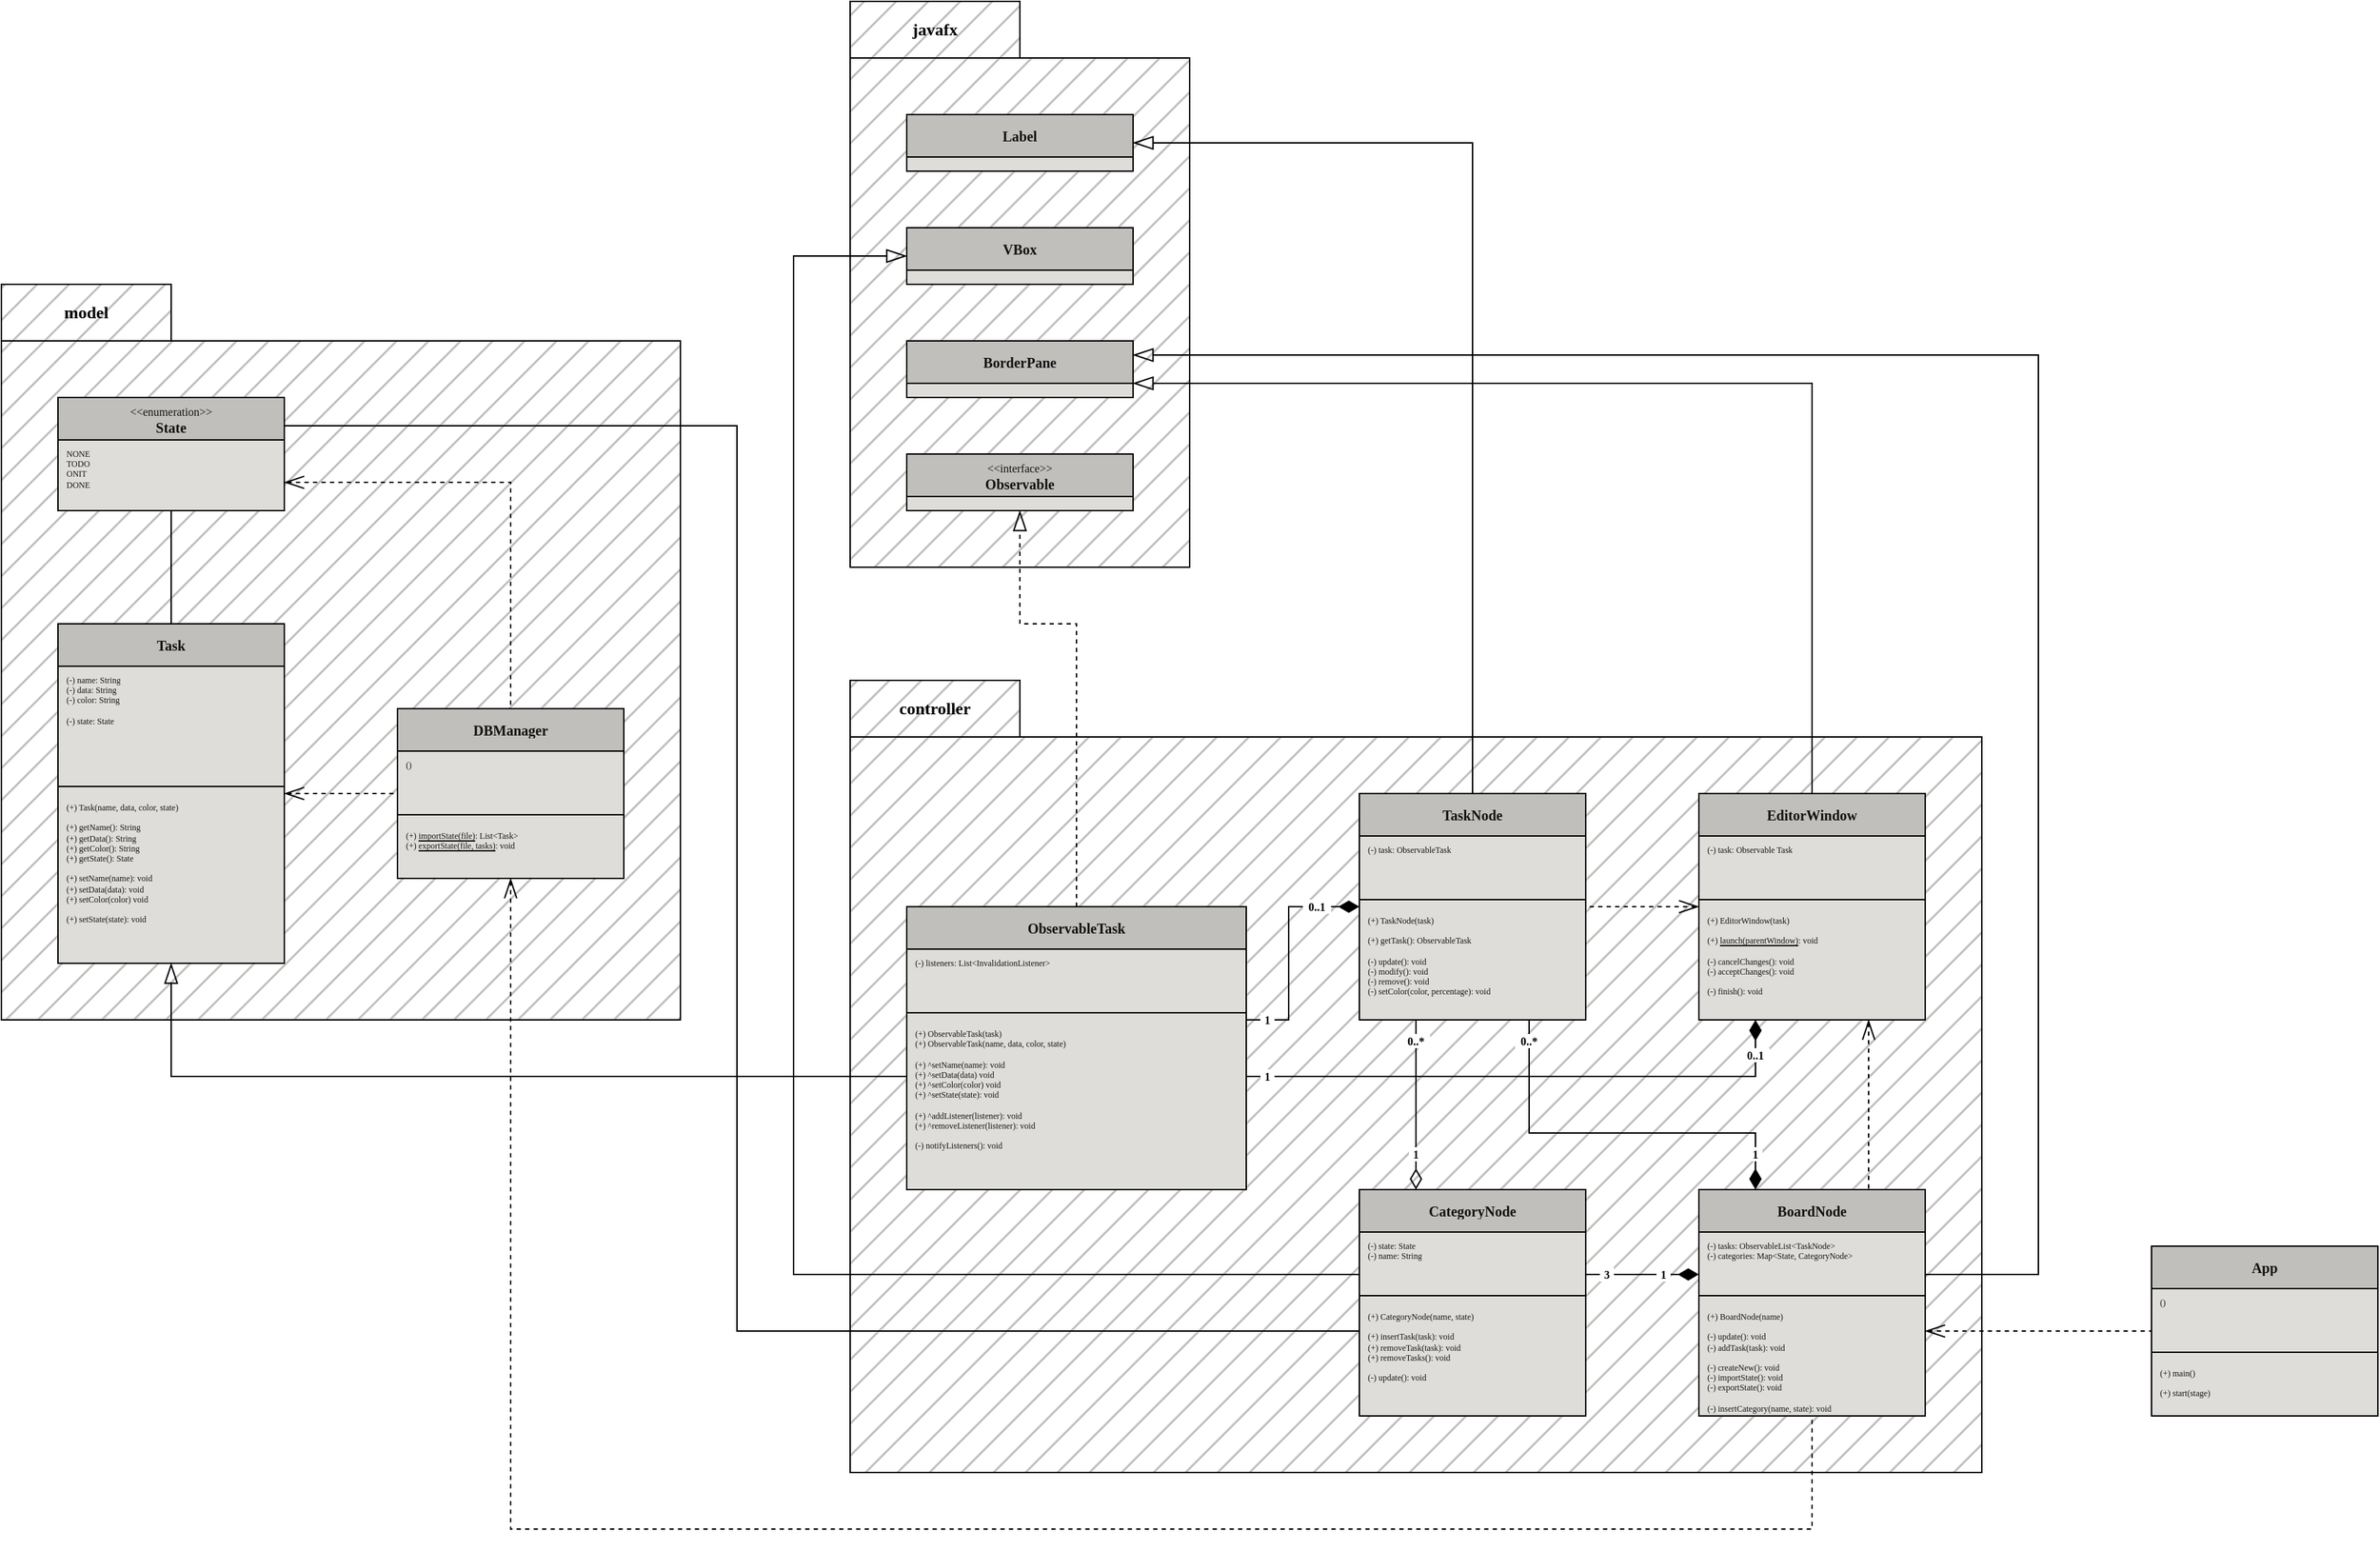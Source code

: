 <mxfile version="24.2.0" type="device">
  <diagram name="class diagram" id="vMHtdK9RL6ZQ6rPQC_Dp">
    <mxGraphModel dx="2074" dy="1119" grid="1" gridSize="10" guides="0" tooltips="1" connect="0" arrows="0" fold="1" page="1" pageScale="1" pageWidth="2000" pageHeight="2000" math="0" shadow="0">
      <root>
        <mxCell id="0" />
        <mxCell id="1" parent="0" />
        <mxCell id="bq8K0xjKcNxAhhVfg359-263" value="model" style="shape=folder;fontStyle=1;tabWidth=120;tabHeight=40;tabPosition=left;html=1;boundedLbl=1;labelInHeader=1;container=1;collapsible=0;whiteSpace=wrap;fillStyle=hatch;fillColor=#c0bfbc;fontFamily=Source Sans Pro;verticalAlign=middle;" parent="1" vertex="1">
          <mxGeometry x="120" y="280" width="480" height="520" as="geometry" />
        </mxCell>
        <mxCell id="bq8K0xjKcNxAhhVfg359-269" value="App" style="swimlane;fontStyle=1;align=center;verticalAlign=middle;childLayout=stackLayout;horizontal=1;startSize=30;horizontalStack=0;resizeParent=1;resizeParentMax=0;resizeLast=0;collapsible=1;marginBottom=0;whiteSpace=wrap;html=1;fontFamily=Source Sans Pro;labelBackgroundColor=none;textOpacity=90;swimlaneFillColor=#deddda;fillColor=#c0bfbc;fontSize=10;rounded=0;" parent="1" vertex="1">
          <mxGeometry x="1640" y="960" width="160" height="120" as="geometry">
            <mxRectangle x="80" y="240" width="160" height="30" as="alternateBounds" />
          </mxGeometry>
        </mxCell>
        <mxCell id="bq8K0xjKcNxAhhVfg359-270" value="()" style="text;align=left;verticalAlign=top;spacingLeft=4;spacingRight=4;overflow=hidden;rotatable=0;points=[[0,0.5],[1,0.5]];portConstraint=eastwest;whiteSpace=wrap;html=1;fontFamily=Source Code Pro;labelBackgroundColor=none;textOpacity=90;swimlaneFillColor=#deddda;fontSize=6;rounded=0;" parent="bq8K0xjKcNxAhhVfg359-269" vertex="1">
          <mxGeometry y="30" width="160" height="40" as="geometry" />
        </mxCell>
        <mxCell id="bq8K0xjKcNxAhhVfg359-271" value="" style="line;strokeWidth=1;align=center;verticalAlign=middle;spacingTop=-1;spacingLeft=3;spacingRight=3;rotatable=0;labelPosition=right;points=[];portConstraint=eastwest;fontFamily=Source Code Pro;labelBackgroundColor=none;textOpacity=90;swimlaneFillColor=#deddda;fontSize=8;rounded=0;" parent="bq8K0xjKcNxAhhVfg359-269" vertex="1">
          <mxGeometry y="70" width="160" height="10" as="geometry" />
        </mxCell>
        <mxCell id="bq8K0xjKcNxAhhVfg359-272" value="&lt;div&gt;(+) main()&lt;/div&gt;&lt;div&gt;&lt;br&gt;&lt;/div&gt;&lt;div&gt;(+) start(stage)&lt;br&gt;&lt;/div&gt;" style="text;align=left;verticalAlign=top;spacingLeft=4;spacingRight=4;overflow=hidden;rotatable=0;points=[[0,0.5],[1,0.5]];portConstraint=eastwest;whiteSpace=wrap;html=1;fontFamily=Source Code Pro;labelBackgroundColor=none;textOpacity=90;swimlaneFillColor=#deddda;fontSize=6;rounded=0;" parent="bq8K0xjKcNxAhhVfg359-269" vertex="1">
          <mxGeometry y="80" width="160" height="40" as="geometry" />
        </mxCell>
        <mxCell id="bq8K0xjKcNxAhhVfg359-236" value="Task" style="swimlane;fontStyle=1;align=center;verticalAlign=middle;childLayout=stackLayout;horizontal=1;startSize=30;horizontalStack=0;resizeParent=1;resizeParentMax=0;resizeLast=0;collapsible=1;marginBottom=0;whiteSpace=wrap;html=1;fontFamily=Source Sans Pro;labelBackgroundColor=none;textOpacity=90;swimlaneFillColor=#deddda;fillColor=#c0bfbc;fontSize=10;rounded=0;" parent="1" vertex="1">
          <mxGeometry x="160" y="520" width="160" height="240" as="geometry">
            <mxRectangle x="80" y="240" width="160" height="30" as="alternateBounds" />
          </mxGeometry>
        </mxCell>
        <mxCell id="bq8K0xjKcNxAhhVfg359-237" value="&lt;div&gt;(-) name: String&lt;/div&gt;&lt;div&gt;(-) data: String&lt;/div&gt;&lt;div&gt;(-) color: String&lt;/div&gt;&lt;div&gt;&lt;br&gt;&lt;/div&gt;&lt;div&gt;(-) state: State&lt;br&gt;&lt;/div&gt;" style="text;align=left;verticalAlign=top;spacingLeft=4;spacingRight=4;overflow=hidden;rotatable=0;points=[[0,0.5],[1,0.5]];portConstraint=eastwest;whiteSpace=wrap;html=1;fontFamily=Source Code Pro;labelBackgroundColor=none;textOpacity=90;swimlaneFillColor=#deddda;fontSize=6;rounded=0;" parent="bq8K0xjKcNxAhhVfg359-236" vertex="1">
          <mxGeometry y="30" width="160" height="80" as="geometry" />
        </mxCell>
        <mxCell id="bq8K0xjKcNxAhhVfg359-238" value="" style="line;strokeWidth=1;align=center;verticalAlign=middle;spacingTop=-1;spacingLeft=3;spacingRight=3;rotatable=0;labelPosition=right;points=[];portConstraint=eastwest;fontFamily=Source Code Pro;labelBackgroundColor=none;textOpacity=90;swimlaneFillColor=#deddda;fontSize=8;rounded=0;" parent="bq8K0xjKcNxAhhVfg359-236" vertex="1">
          <mxGeometry y="110" width="160" height="10" as="geometry" />
        </mxCell>
        <mxCell id="bq8K0xjKcNxAhhVfg359-239" value="&lt;div&gt;(+) Task(name, data, color, state)&lt;/div&gt;&lt;div&gt;&lt;br&gt;&lt;/div&gt;&lt;div&gt;(+) getName(): String&lt;/div&gt;&lt;div&gt;(+) getData(): String&lt;/div&gt;&lt;div&gt;(+) getColor(): String&lt;/div&gt;&lt;div&gt;(+) getState(): State&lt;/div&gt;&lt;div&gt;&lt;br&gt;&lt;/div&gt;&lt;div&gt;(+) setName(name): void&lt;br&gt;&lt;/div&gt;&lt;div&gt;(+) setData(data): void&lt;/div&gt;&lt;div&gt;(+) setColor(color) void&lt;/div&gt;&lt;div&gt;&lt;br&gt;&lt;/div&gt;&lt;div&gt;(+) setState(state): void&lt;br&gt;&lt;/div&gt;" style="text;align=left;verticalAlign=top;spacingLeft=4;spacingRight=4;overflow=hidden;rotatable=0;points=[[0,0.5],[1,0.5]];portConstraint=eastwest;whiteSpace=wrap;html=1;fontFamily=Source Code Pro;labelBackgroundColor=none;textOpacity=90;swimlaneFillColor=#deddda;fontSize=6;rounded=0;" parent="bq8K0xjKcNxAhhVfg359-236" vertex="1">
          <mxGeometry y="120" width="160" height="120" as="geometry" />
        </mxCell>
        <mxCell id="bq8K0xjKcNxAhhVfg359-240" value="&lt;div&gt;&lt;font style=&quot;font-weight: normal; font-size: 8px;&quot; face=&quot;Source Code Pro&quot;&gt;&amp;lt;&amp;lt;enumeration&amp;gt;&amp;gt;&lt;/font&gt;&lt;br&gt;&lt;/div&gt;&lt;div&gt;State&lt;/div&gt;" style="swimlane;fontStyle=1;align=center;verticalAlign=middle;childLayout=stackLayout;horizontal=1;startSize=30;horizontalStack=0;resizeParent=1;resizeParentMax=0;resizeLast=0;collapsible=1;marginBottom=0;whiteSpace=wrap;html=1;fontFamily=Source Sans Pro;labelBackgroundColor=none;textOpacity=90;swimlaneFillColor=#deddda;fillColor=#c0bfbc;fontSize=10;rounded=0;" parent="1" vertex="1">
          <mxGeometry x="160" y="360" width="160" height="80" as="geometry">
            <mxRectangle x="80" y="240" width="160" height="30" as="alternateBounds" />
          </mxGeometry>
        </mxCell>
        <mxCell id="bq8K0xjKcNxAhhVfg359-241" value="&lt;div&gt;NONE&lt;br&gt;&lt;/div&gt;&lt;div&gt;TODO&lt;/div&gt;&lt;div&gt;ONIT&lt;/div&gt;&lt;div&gt;DONE&lt;br&gt;&lt;/div&gt;" style="text;align=left;verticalAlign=top;spacingLeft=4;spacingRight=4;overflow=hidden;rotatable=0;points=[[0,0.5],[1,0.5]];portConstraint=eastwest;whiteSpace=wrap;html=1;fontFamily=Source Code Pro;labelBackgroundColor=none;textOpacity=90;swimlaneFillColor=#deddda;fontSize=6;rounded=0;" parent="bq8K0xjKcNxAhhVfg359-240" vertex="1">
          <mxGeometry y="30" width="160" height="50" as="geometry" />
        </mxCell>
        <mxCell id="bq8K0xjKcNxAhhVfg359-245" value="" style="endArrow=none;html=1;endSize=12;startArrow=none;startSize=12;startFill=0;edgeStyle=orthogonalEdgeStyle;align=center;verticalAlign=middle;rounded=0;endFill=0;fontFamily=Source Code Pro;fontSize=8;labelBackgroundColor=none;fontStyle=1;" parent="1" source="bq8K0xjKcNxAhhVfg359-240" target="bq8K0xjKcNxAhhVfg359-236" edge="1">
          <mxGeometry x="0.917" y="10" relative="1" as="geometry">
            <mxPoint x="-30" y="670" as="sourcePoint" />
            <mxPoint x="-30" y="290" as="targetPoint" />
            <mxPoint as="offset" />
            <Array as="points" />
          </mxGeometry>
        </mxCell>
        <mxCell id="YnePSGM-n-RpEL76VKnE-1" value="controller" style="shape=folder;fontStyle=1;tabWidth=120;tabHeight=40;tabPosition=left;html=1;boundedLbl=1;labelInHeader=1;container=1;collapsible=0;whiteSpace=wrap;fillStyle=hatch;fillColor=#c0bfbc;fontFamily=Source Sans Pro;verticalAlign=middle;" parent="1" vertex="1">
          <mxGeometry x="720" y="560" width="800" height="560" as="geometry" />
        </mxCell>
        <mxCell id="YnePSGM-n-RpEL76VKnE-2" value="TaskNode" style="swimlane;fontStyle=1;align=center;verticalAlign=middle;childLayout=stackLayout;horizontal=1;startSize=30;horizontalStack=0;resizeParent=1;resizeParentMax=0;resizeLast=0;collapsible=1;marginBottom=0;whiteSpace=wrap;html=1;fontFamily=Source Sans Pro;labelBackgroundColor=none;textOpacity=90;swimlaneFillColor=#deddda;fillColor=#c0bfbc;fontSize=10;rounded=0;" parent="1" vertex="1">
          <mxGeometry x="1080" y="640" width="160" height="160" as="geometry">
            <mxRectangle x="80" y="240" width="160" height="30" as="alternateBounds" />
          </mxGeometry>
        </mxCell>
        <mxCell id="YnePSGM-n-RpEL76VKnE-3" value="(-) task: ObservableTask" style="text;align=left;verticalAlign=top;spacingLeft=4;spacingRight=4;overflow=hidden;rotatable=0;points=[[0,0.5],[1,0.5]];portConstraint=eastwest;whiteSpace=wrap;html=1;fontFamily=Source Code Pro;labelBackgroundColor=none;textOpacity=90;swimlaneFillColor=#deddda;fontSize=6;rounded=0;" parent="YnePSGM-n-RpEL76VKnE-2" vertex="1">
          <mxGeometry y="30" width="160" height="40" as="geometry" />
        </mxCell>
        <mxCell id="YnePSGM-n-RpEL76VKnE-4" value="" style="line;strokeWidth=1;align=center;verticalAlign=middle;spacingTop=-1;spacingLeft=3;spacingRight=3;rotatable=0;labelPosition=right;points=[];portConstraint=eastwest;fontFamily=Source Code Pro;labelBackgroundColor=none;textOpacity=90;swimlaneFillColor=#deddda;fontSize=8;rounded=0;" parent="YnePSGM-n-RpEL76VKnE-2" vertex="1">
          <mxGeometry y="70" width="160" height="10" as="geometry" />
        </mxCell>
        <mxCell id="YnePSGM-n-RpEL76VKnE-5" value="&lt;div&gt;(+) TaskNode(task)&lt;/div&gt;&lt;div&gt;&lt;br&gt;&lt;/div&gt;&lt;div&gt;(+) getTask(): ObservableTask&lt;br&gt;&lt;/div&gt;&lt;div&gt;&lt;br&gt;&lt;/div&gt;&lt;div&gt;(-) update(): void&lt;br&gt;&lt;/div&gt;&lt;div&gt;(-) modify(): void&lt;/div&gt;&lt;div&gt;(-) remove(): void&lt;/div&gt;&lt;div&gt;(-) setColor(color, percentage): void&lt;br&gt;&lt;/div&gt;" style="text;align=left;verticalAlign=top;spacingLeft=4;spacingRight=4;overflow=hidden;rotatable=0;points=[[0,0.5],[1,0.5]];portConstraint=eastwest;whiteSpace=wrap;html=1;fontFamily=Source Code Pro;labelBackgroundColor=none;textOpacity=90;swimlaneFillColor=#deddda;fontSize=6;rounded=0;" parent="YnePSGM-n-RpEL76VKnE-2" vertex="1">
          <mxGeometry y="80" width="160" height="80" as="geometry" />
        </mxCell>
        <mxCell id="YnePSGM-n-RpEL76VKnE-6" value="CategoryNode" style="swimlane;fontStyle=1;align=center;verticalAlign=middle;childLayout=stackLayout;horizontal=1;startSize=30;horizontalStack=0;resizeParent=1;resizeParentMax=0;resizeLast=0;collapsible=1;marginBottom=0;whiteSpace=wrap;html=1;fontFamily=Source Sans Pro;labelBackgroundColor=none;textOpacity=90;swimlaneFillColor=#deddda;fillColor=#c0bfbc;fontSize=10;rounded=0;" parent="1" vertex="1">
          <mxGeometry x="1080" y="920" width="160" height="160" as="geometry">
            <mxRectangle x="80" y="240" width="160" height="30" as="alternateBounds" />
          </mxGeometry>
        </mxCell>
        <mxCell id="YnePSGM-n-RpEL76VKnE-7" value="&lt;div&gt;(-) state: State&lt;/div&gt;&lt;div&gt;(-) name: String&lt;br&gt;&lt;/div&gt;" style="text;align=left;verticalAlign=top;spacingLeft=4;spacingRight=4;overflow=hidden;rotatable=0;points=[[0,0.5],[1,0.5]];portConstraint=eastwest;whiteSpace=wrap;html=1;fontFamily=Source Code Pro;labelBackgroundColor=none;textOpacity=90;swimlaneFillColor=#deddda;fontSize=6;rounded=0;" parent="YnePSGM-n-RpEL76VKnE-6" vertex="1">
          <mxGeometry y="30" width="160" height="40" as="geometry" />
        </mxCell>
        <mxCell id="YnePSGM-n-RpEL76VKnE-8" value="" style="line;strokeWidth=1;align=center;verticalAlign=middle;spacingTop=-1;spacingLeft=3;spacingRight=3;rotatable=0;labelPosition=right;points=[];portConstraint=eastwest;fontFamily=Source Code Pro;labelBackgroundColor=none;textOpacity=90;swimlaneFillColor=#deddda;fontSize=8;rounded=0;" parent="YnePSGM-n-RpEL76VKnE-6" vertex="1">
          <mxGeometry y="70" width="160" height="10" as="geometry" />
        </mxCell>
        <mxCell id="YnePSGM-n-RpEL76VKnE-9" value="&lt;div&gt;(+) CategoryNode(name, state)&lt;/div&gt;&lt;div&gt;&lt;br&gt;&lt;/div&gt;&lt;div&gt;(+) insertTask(task): void&lt;/div&gt;&lt;div&gt;(+) removeTask(task): void&lt;/div&gt;&lt;div&gt;(+) removeTasks(): void&lt;/div&gt;&lt;div&gt;&lt;br&gt;&lt;/div&gt;&lt;div&gt;(-) update(): void&lt;br&gt;&lt;/div&gt;" style="text;align=left;verticalAlign=top;spacingLeft=4;spacingRight=4;overflow=hidden;rotatable=0;points=[[0,0.5],[1,0.5]];portConstraint=eastwest;whiteSpace=wrap;html=1;fontFamily=Source Code Pro;labelBackgroundColor=none;textOpacity=90;swimlaneFillColor=#deddda;fontSize=6;rounded=0;" parent="YnePSGM-n-RpEL76VKnE-6" vertex="1">
          <mxGeometry y="80" width="160" height="80" as="geometry" />
        </mxCell>
        <mxCell id="YnePSGM-n-RpEL76VKnE-10" value="" style="endArrow=none;html=1;endSize=12;startArrow=diamondThin;startSize=12;startFill=1;edgeStyle=orthogonalEdgeStyle;align=center;verticalAlign=middle;rounded=0;endFill=0;fontFamily=Source Code Pro;fontSize=8;labelBackgroundColor=none;fontStyle=1;" parent="1" source="YnePSGM-n-RpEL76VKnE-13" target="YnePSGM-n-RpEL76VKnE-2" edge="1">
          <mxGeometry x="0.917" y="10" relative="1" as="geometry">
            <mxPoint x="930" y="1030" as="sourcePoint" />
            <mxPoint x="930" y="650" as="targetPoint" />
            <mxPoint as="offset" />
            <Array as="points">
              <mxPoint x="1360" y="880" />
              <mxPoint x="1200" y="880" />
            </Array>
          </mxGeometry>
        </mxCell>
        <mxCell id="YnePSGM-n-RpEL76VKnE-11" value="0..*" style="text;html=1;align=center;verticalAlign=middle;whiteSpace=wrap;rounded=0;fontSize=8;fontStyle=1;fontFamily=Source Code Pro;fillColor=default;" parent="1" vertex="1">
          <mxGeometry x="1190" y="810" width="20" height="10" as="geometry" />
        </mxCell>
        <mxCell id="YnePSGM-n-RpEL76VKnE-13" value="BoardNode" style="swimlane;fontStyle=1;align=center;verticalAlign=middle;childLayout=stackLayout;horizontal=1;startSize=30;horizontalStack=0;resizeParent=1;resizeParentMax=0;resizeLast=0;collapsible=1;marginBottom=0;whiteSpace=wrap;html=1;fontFamily=Source Sans Pro;labelBackgroundColor=none;textOpacity=90;swimlaneFillColor=#deddda;fillColor=#c0bfbc;fontSize=10;rounded=0;" parent="1" vertex="1">
          <mxGeometry x="1320" y="920" width="160" height="160" as="geometry">
            <mxRectangle x="80" y="240" width="160" height="30" as="alternateBounds" />
          </mxGeometry>
        </mxCell>
        <mxCell id="YnePSGM-n-RpEL76VKnE-14" value="&lt;div&gt;(-) tasks: ObservableList&amp;lt;TaskNode&amp;gt;&lt;/div&gt;&lt;div&gt;(-) categories: Map&amp;lt;State, CategoryNode&amp;gt;&lt;br&gt;&lt;/div&gt;" style="text;align=left;verticalAlign=top;spacingLeft=4;spacingRight=4;overflow=hidden;rotatable=0;points=[[0,0.5],[1,0.5]];portConstraint=eastwest;whiteSpace=wrap;html=1;fontFamily=Source Code Pro;labelBackgroundColor=none;textOpacity=90;swimlaneFillColor=#deddda;fontSize=6;rounded=0;" parent="YnePSGM-n-RpEL76VKnE-13" vertex="1">
          <mxGeometry y="30" width="160" height="40" as="geometry" />
        </mxCell>
        <mxCell id="YnePSGM-n-RpEL76VKnE-15" value="" style="line;strokeWidth=1;align=center;verticalAlign=middle;spacingTop=-1;spacingLeft=3;spacingRight=3;rotatable=0;labelPosition=right;points=[];portConstraint=eastwest;fontFamily=Source Code Pro;labelBackgroundColor=none;textOpacity=90;swimlaneFillColor=#deddda;fontSize=8;rounded=0;" parent="YnePSGM-n-RpEL76VKnE-13" vertex="1">
          <mxGeometry y="70" width="160" height="10" as="geometry" />
        </mxCell>
        <mxCell id="YnePSGM-n-RpEL76VKnE-16" value="&lt;div&gt;(+) BoardNode(name)&lt;/div&gt;&lt;div&gt;&lt;br&gt;&lt;/div&gt;&lt;div&gt;(-) update(): void&lt;/div&gt;&lt;div&gt;(-) addTask(task): void&lt;/div&gt;&lt;div&gt;&lt;br&gt;&lt;/div&gt;&lt;div&gt;(-) createNew(): void&lt;/div&gt;&lt;div&gt;(-) importState(): void&lt;/div&gt;&lt;div&gt;(-) exportState(): void&lt;/div&gt;&lt;div&gt;&lt;br&gt;&lt;/div&gt;&lt;div&gt;(-) insertCategory(name, state): void&lt;br&gt;&lt;/div&gt;" style="text;align=left;verticalAlign=top;spacingLeft=4;spacingRight=4;overflow=hidden;rotatable=0;points=[[0,0.5],[1,0.5]];portConstraint=eastwest;whiteSpace=wrap;html=1;fontFamily=Source Code Pro;labelBackgroundColor=none;textOpacity=90;swimlaneFillColor=#deddda;fontSize=6;rounded=0;" parent="YnePSGM-n-RpEL76VKnE-13" vertex="1">
          <mxGeometry y="80" width="160" height="80" as="geometry" />
        </mxCell>
        <mxCell id="YnePSGM-n-RpEL76VKnE-17" value="" style="endArrow=none;html=1;endSize=12;startArrow=diamondThin;startSize=12;startFill=1;edgeStyle=orthogonalEdgeStyle;align=center;verticalAlign=middle;rounded=0;endFill=0;fontFamily=Source Code Pro;fontSize=8;labelBackgroundColor=none;fontStyle=1;" parent="1" source="YnePSGM-n-RpEL76VKnE-13" target="YnePSGM-n-RpEL76VKnE-6" edge="1">
          <mxGeometry x="0.917" y="10" relative="1" as="geometry">
            <mxPoint x="1320" y="960.029" as="sourcePoint" />
            <mxPoint x="1230" y="780" as="targetPoint" />
            <mxPoint as="offset" />
            <Array as="points">
              <mxPoint x="1260" y="980" />
              <mxPoint x="1260" y="980" />
            </Array>
          </mxGeometry>
        </mxCell>
        <mxCell id="YnePSGM-n-RpEL76VKnE-24" value="1" style="text;html=1;align=center;verticalAlign=middle;whiteSpace=wrap;rounded=0;fontSize=8;fontStyle=1;fontFamily=Source Code Pro;fillColor=default;" parent="1" vertex="1">
          <mxGeometry x="1290" y="975" width="10" height="10" as="geometry" />
        </mxCell>
        <mxCell id="YnePSGM-n-RpEL76VKnE-25" value="3" style="text;html=1;align=center;verticalAlign=middle;whiteSpace=wrap;rounded=0;fontSize=8;fontStyle=1;fontFamily=Source Code Pro;fillColor=default;" parent="1" vertex="1">
          <mxGeometry x="1250" y="975" width="10" height="10" as="geometry" />
        </mxCell>
        <mxCell id="Zy3ALL54y1gxm0KDQpi5-3" value="EditorWindow" style="swimlane;fontStyle=1;align=center;verticalAlign=middle;childLayout=stackLayout;horizontal=1;startSize=30;horizontalStack=0;resizeParent=1;resizeParentMax=0;resizeLast=0;collapsible=1;marginBottom=0;whiteSpace=wrap;html=1;fontFamily=Source Sans Pro;labelBackgroundColor=none;textOpacity=90;swimlaneFillColor=#deddda;fillColor=#c0bfbc;fontSize=10;rounded=0;" parent="1" vertex="1">
          <mxGeometry x="1320" y="640" width="160" height="160" as="geometry">
            <mxRectangle x="80" y="240" width="160" height="30" as="alternateBounds" />
          </mxGeometry>
        </mxCell>
        <mxCell id="Zy3ALL54y1gxm0KDQpi5-4" value="(-) task: Observable Task" style="text;align=left;verticalAlign=top;spacingLeft=4;spacingRight=4;overflow=hidden;rotatable=0;points=[[0,0.5],[1,0.5]];portConstraint=eastwest;whiteSpace=wrap;html=1;fontFamily=Source Code Pro;labelBackgroundColor=none;textOpacity=90;swimlaneFillColor=#deddda;fontSize=6;rounded=0;" parent="Zy3ALL54y1gxm0KDQpi5-3" vertex="1">
          <mxGeometry y="30" width="160" height="40" as="geometry" />
        </mxCell>
        <mxCell id="Zy3ALL54y1gxm0KDQpi5-5" value="" style="line;strokeWidth=1;align=center;verticalAlign=middle;spacingTop=-1;spacingLeft=3;spacingRight=3;rotatable=0;labelPosition=right;points=[];portConstraint=eastwest;fontFamily=Source Code Pro;labelBackgroundColor=none;textOpacity=90;swimlaneFillColor=#deddda;fontSize=8;rounded=0;" parent="Zy3ALL54y1gxm0KDQpi5-3" vertex="1">
          <mxGeometry y="70" width="160" height="10" as="geometry" />
        </mxCell>
        <mxCell id="Zy3ALL54y1gxm0KDQpi5-6" value="&lt;div&gt;(+) EditorWindow(task)&lt;/div&gt;&lt;div&gt;&lt;br&gt;&lt;/div&gt;&lt;div&gt;(+) &lt;u&gt;launch(parentWindow)&lt;/u&gt;: void&lt;/div&gt;&lt;div&gt;&lt;br&gt;&lt;/div&gt;&lt;div&gt;(-) cancelChanges(): void&lt;/div&gt;&lt;div&gt;(-) acceptChanges(): void&lt;/div&gt;&lt;div&gt;&lt;br&gt;&lt;/div&gt;&lt;div&gt;(-) finish(): void&lt;br&gt;&lt;/div&gt;" style="text;align=left;verticalAlign=top;spacingLeft=4;spacingRight=4;overflow=hidden;rotatable=0;points=[[0,0.5],[1,0.5]];portConstraint=eastwest;whiteSpace=wrap;html=1;fontFamily=Source Code Pro;labelBackgroundColor=none;textOpacity=90;swimlaneFillColor=#deddda;fontSize=6;rounded=0;" parent="Zy3ALL54y1gxm0KDQpi5-3" vertex="1">
          <mxGeometry y="80" width="160" height="80" as="geometry" />
        </mxCell>
        <mxCell id="Zy3ALL54y1gxm0KDQpi5-7" value="javafx" style="shape=folder;fontStyle=1;tabWidth=120;tabHeight=40;tabPosition=left;html=1;boundedLbl=1;labelInHeader=1;container=1;collapsible=0;whiteSpace=wrap;fillStyle=hatch;fillColor=#c0bfbc;fontFamily=Source Sans Pro;verticalAlign=middle;" parent="1" vertex="1">
          <mxGeometry x="720" y="80" width="240" height="400" as="geometry" />
        </mxCell>
        <mxCell id="Zy3ALL54y1gxm0KDQpi5-8" value="Label" style="swimlane;fontStyle=1;align=center;verticalAlign=middle;childLayout=stackLayout;horizontal=1;startSize=30;horizontalStack=0;resizeParent=1;resizeParentMax=0;resizeLast=0;collapsible=1;marginBottom=0;whiteSpace=wrap;html=1;fontFamily=Source Sans Pro;labelBackgroundColor=none;textOpacity=90;swimlaneFillColor=#deddda;fillColor=#c0bfbc;fontSize=10;rounded=0;" parent="1" vertex="1">
          <mxGeometry x="760" y="160" width="160" height="40" as="geometry">
            <mxRectangle x="80" y="240" width="160" height="30" as="alternateBounds" />
          </mxGeometry>
        </mxCell>
        <mxCell id="Zy3ALL54y1gxm0KDQpi5-12" value="VBox" style="swimlane;fontStyle=1;align=center;verticalAlign=middle;childLayout=stackLayout;horizontal=1;startSize=30;horizontalStack=0;resizeParent=1;resizeParentMax=0;resizeLast=0;collapsible=1;marginBottom=0;whiteSpace=wrap;html=1;fontFamily=Source Sans Pro;labelBackgroundColor=none;textOpacity=90;swimlaneFillColor=#deddda;fillColor=#c0bfbc;fontSize=10;rounded=0;" parent="1" vertex="1">
          <mxGeometry x="760" y="240" width="160" height="40" as="geometry">
            <mxRectangle x="80" y="240" width="160" height="30" as="alternateBounds" />
          </mxGeometry>
        </mxCell>
        <mxCell id="Zy3ALL54y1gxm0KDQpi5-16" value="BorderPane" style="swimlane;fontStyle=1;align=center;verticalAlign=middle;childLayout=stackLayout;horizontal=1;startSize=30;horizontalStack=0;resizeParent=1;resizeParentMax=0;resizeLast=0;collapsible=1;marginBottom=0;whiteSpace=wrap;html=1;fontFamily=Source Sans Pro;labelBackgroundColor=none;textOpacity=90;swimlaneFillColor=#deddda;fillColor=#c0bfbc;fontSize=10;rounded=0;" parent="1" vertex="1">
          <mxGeometry x="760" y="320" width="160" height="40" as="geometry">
            <mxRectangle x="80" y="240" width="160" height="30" as="alternateBounds" />
          </mxGeometry>
        </mxCell>
        <mxCell id="Zy3ALL54y1gxm0KDQpi5-20" value="" style="endArrow=blockThin;html=1;endSize=12;startArrow=none;startSize=12;startFill=0;edgeStyle=orthogonalEdgeStyle;align=center;verticalAlign=middle;rounded=0;endFill=0;fontFamily=Source Code Pro;fontSize=8;labelBackgroundColor=none;fontStyle=1;" parent="1" source="YnePSGM-n-RpEL76VKnE-2" target="Zy3ALL54y1gxm0KDQpi5-8" edge="1">
          <mxGeometry x="0.95" relative="1" as="geometry">
            <mxPoint x="970" y="340" as="sourcePoint" />
            <mxPoint x="970" y="420" as="targetPoint" />
            <mxPoint as="offset" />
            <Array as="points">
              <mxPoint x="1160" y="180" />
            </Array>
          </mxGeometry>
        </mxCell>
        <mxCell id="Zy3ALL54y1gxm0KDQpi5-21" value="" style="endArrow=blockThin;html=1;endSize=12;startArrow=none;startSize=12;startFill=0;edgeStyle=orthogonalEdgeStyle;align=center;verticalAlign=middle;rounded=0;endFill=0;fontFamily=Source Code Pro;fontSize=8;labelBackgroundColor=none;fontStyle=1;" parent="1" source="Zy3ALL54y1gxm0KDQpi5-3" target="Zy3ALL54y1gxm0KDQpi5-16" edge="1">
          <mxGeometry x="0.95" relative="1" as="geometry">
            <mxPoint x="1320" y="620" as="sourcePoint" />
            <mxPoint x="1320" y="340" as="targetPoint" />
            <mxPoint as="offset" />
            <Array as="points">
              <mxPoint x="1400" y="350" />
            </Array>
          </mxGeometry>
        </mxCell>
        <mxCell id="Zy3ALL54y1gxm0KDQpi5-22" value="" style="endArrow=blockThin;html=1;endSize=12;startArrow=none;startSize=12;startFill=0;edgeStyle=orthogonalEdgeStyle;align=center;verticalAlign=middle;rounded=0;endFill=0;fontFamily=Source Code Pro;fontSize=8;labelBackgroundColor=none;fontStyle=1;" parent="1" source="YnePSGM-n-RpEL76VKnE-13" target="Zy3ALL54y1gxm0KDQpi5-16" edge="1">
          <mxGeometry x="0.95" relative="1" as="geometry">
            <mxPoint x="1460" y="620" as="sourcePoint" />
            <mxPoint x="1460" y="340" as="targetPoint" />
            <mxPoint as="offset" />
            <Array as="points">
              <mxPoint x="1560" y="980" />
              <mxPoint x="1560" y="330" />
            </Array>
          </mxGeometry>
        </mxCell>
        <mxCell id="Zy3ALL54y1gxm0KDQpi5-24" value="" style="endArrow=blockThin;html=1;endSize=12;startArrow=none;startSize=12;startFill=0;edgeStyle=orthogonalEdgeStyle;align=center;verticalAlign=middle;rounded=0;endFill=0;fontFamily=Source Code Pro;fontSize=8;labelBackgroundColor=none;fontStyle=1;" parent="1" source="YnePSGM-n-RpEL76VKnE-6" target="Zy3ALL54y1gxm0KDQpi5-12" edge="1">
          <mxGeometry x="0.95" relative="1" as="geometry">
            <mxPoint x="1090" y="490" as="sourcePoint" />
            <mxPoint x="1330" y="290" as="targetPoint" />
            <mxPoint as="offset" />
            <Array as="points">
              <mxPoint x="680" y="980" />
              <mxPoint x="680" y="260" />
            </Array>
          </mxGeometry>
        </mxCell>
        <mxCell id="Zy3ALL54y1gxm0KDQpi5-25" value="" style="endArrow=none;html=1;endSize=12;startArrow=openThin;startSize=12;startFill=0;edgeStyle=orthogonalEdgeStyle;align=center;verticalAlign=middle;rounded=0;endFill=0;fontFamily=Source Code Pro;fontSize=8;labelBackgroundColor=none;fontStyle=1;dashed=1;" parent="1" source="YnePSGM-n-RpEL76VKnE-13" target="bq8K0xjKcNxAhhVfg359-269" edge="1">
          <mxGeometry x="0.95" relative="1" as="geometry">
            <mxPoint x="1380" y="1080" as="sourcePoint" />
            <mxPoint x="1620" y="940" as="targetPoint" />
            <mxPoint as="offset" />
            <Array as="points">
              <mxPoint x="1530" y="1020" />
              <mxPoint x="1530" y="1020" />
            </Array>
          </mxGeometry>
        </mxCell>
        <mxCell id="NPtPaH5MaVI7LDRT4DiQ-1" value="" style="endArrow=none;html=1;endSize=12;startArrow=openThin;startSize=12;startFill=0;edgeStyle=orthogonalEdgeStyle;align=center;verticalAlign=middle;rounded=0;endFill=0;fontFamily=Source Code Pro;fontSize=8;labelBackgroundColor=none;fontStyle=1;dashed=1;" parent="1" source="Zy3ALL54y1gxm0KDQpi5-3" target="YnePSGM-n-RpEL76VKnE-2" edge="1">
          <mxGeometry x="0.95" relative="1" as="geometry">
            <mxPoint x="960" y="780" as="sourcePoint" />
            <mxPoint x="800" y="780" as="targetPoint" />
            <mxPoint as="offset" />
            <Array as="points">
              <mxPoint x="1300" y="720" />
              <mxPoint x="1300" y="720" />
            </Array>
          </mxGeometry>
        </mxCell>
        <mxCell id="NPtPaH5MaVI7LDRT4DiQ-2" value="" style="endArrow=none;html=1;endSize=12;startArrow=openThin;startSize=12;startFill=0;edgeStyle=orthogonalEdgeStyle;align=center;verticalAlign=middle;rounded=0;endFill=0;fontFamily=Source Code Pro;fontSize=8;labelBackgroundColor=none;fontStyle=1;dashed=1;" parent="1" source="Zy3ALL54y1gxm0KDQpi5-3" target="YnePSGM-n-RpEL76VKnE-13" edge="1">
          <mxGeometry x="0.95" relative="1" as="geometry">
            <mxPoint x="1660" y="1060" as="sourcePoint" />
            <mxPoint x="1500" y="1060" as="targetPoint" />
            <mxPoint as="offset" />
            <Array as="points">
              <mxPoint x="1440" y="850" />
              <mxPoint x="1440" y="850" />
            </Array>
          </mxGeometry>
        </mxCell>
        <mxCell id="0B9ZzGVUWPQVzU-0L4O9-1" value="DBManager" style="swimlane;fontStyle=1;align=center;verticalAlign=middle;childLayout=stackLayout;horizontal=1;startSize=30;horizontalStack=0;resizeParent=1;resizeParentMax=0;resizeLast=0;collapsible=1;marginBottom=0;whiteSpace=wrap;html=1;fontFamily=Source Sans Pro;labelBackgroundColor=none;textOpacity=90;swimlaneFillColor=#deddda;fillColor=#c0bfbc;fontSize=10;rounded=0;" parent="1" vertex="1">
          <mxGeometry x="400" y="580" width="160" height="120" as="geometry">
            <mxRectangle x="80" y="240" width="160" height="30" as="alternateBounds" />
          </mxGeometry>
        </mxCell>
        <mxCell id="0B9ZzGVUWPQVzU-0L4O9-2" value="()" style="text;align=left;verticalAlign=top;spacingLeft=4;spacingRight=4;overflow=hidden;rotatable=0;points=[[0,0.5],[1,0.5]];portConstraint=eastwest;whiteSpace=wrap;html=1;fontFamily=Source Code Pro;labelBackgroundColor=none;textOpacity=90;swimlaneFillColor=#deddda;fontSize=6;rounded=0;" parent="0B9ZzGVUWPQVzU-0L4O9-1" vertex="1">
          <mxGeometry y="30" width="160" height="40" as="geometry" />
        </mxCell>
        <mxCell id="0B9ZzGVUWPQVzU-0L4O9-3" value="" style="line;strokeWidth=1;align=center;verticalAlign=middle;spacingTop=-1;spacingLeft=3;spacingRight=3;rotatable=0;labelPosition=right;points=[];portConstraint=eastwest;fontFamily=Source Code Pro;labelBackgroundColor=none;textOpacity=90;swimlaneFillColor=#deddda;fontSize=8;rounded=0;" parent="0B9ZzGVUWPQVzU-0L4O9-1" vertex="1">
          <mxGeometry y="70" width="160" height="10" as="geometry" />
        </mxCell>
        <mxCell id="0B9ZzGVUWPQVzU-0L4O9-4" value="&lt;div&gt;(+) &lt;u&gt;importState(file)&lt;/u&gt;: List&amp;lt;Task&amp;gt;&lt;/div&gt;&lt;div&gt;(+) &lt;u&gt;exportState(file, tasks)&lt;/u&gt;: void&lt;br&gt;&lt;/div&gt;" style="text;align=left;verticalAlign=top;spacingLeft=4;spacingRight=4;overflow=hidden;rotatable=0;points=[[0,0.5],[1,0.5]];portConstraint=eastwest;whiteSpace=wrap;html=1;fontFamily=Source Code Pro;labelBackgroundColor=none;textOpacity=90;swimlaneFillColor=#deddda;fontSize=6;rounded=0;" parent="0B9ZzGVUWPQVzU-0L4O9-1" vertex="1">
          <mxGeometry y="80" width="160" height="40" as="geometry" />
        </mxCell>
        <mxCell id="0B9ZzGVUWPQVzU-0L4O9-5" value="" style="endArrow=none;html=1;endSize=12;startArrow=openThin;startSize=12;startFill=0;edgeStyle=orthogonalEdgeStyle;align=center;verticalAlign=middle;rounded=0;endFill=0;fontFamily=Source Code Pro;fontSize=8;labelBackgroundColor=none;fontStyle=1;dashed=1;" parent="1" source="bq8K0xjKcNxAhhVfg359-236" target="0B9ZzGVUWPQVzU-0L4O9-1" edge="1">
          <mxGeometry x="0.95" relative="1" as="geometry">
            <mxPoint x="460" y="520" as="sourcePoint" />
            <mxPoint x="380" y="520" as="targetPoint" />
            <mxPoint as="offset" />
            <Array as="points">
              <mxPoint x="350" y="640" />
              <mxPoint x="350" y="640" />
            </Array>
          </mxGeometry>
        </mxCell>
        <mxCell id="0B9ZzGVUWPQVzU-0L4O9-6" value="" style="endArrow=none;html=1;endSize=12;startArrow=openThin;startSize=12;startFill=0;edgeStyle=orthogonalEdgeStyle;align=center;verticalAlign=middle;rounded=0;endFill=0;fontFamily=Source Code Pro;fontSize=8;labelBackgroundColor=none;fontStyle=1;dashed=1;" parent="1" source="bq8K0xjKcNxAhhVfg359-240" target="0B9ZzGVUWPQVzU-0L4O9-1" edge="1">
          <mxGeometry x="0.95" relative="1" as="geometry">
            <mxPoint x="460" y="470" as="sourcePoint" />
            <mxPoint x="380" y="470" as="targetPoint" />
            <mxPoint as="offset" />
            <Array as="points">
              <mxPoint x="480" y="420" />
            </Array>
          </mxGeometry>
        </mxCell>
        <mxCell id="n_AQMWbeK9rYCe71BiNb-1" value="ObservableTask" style="swimlane;fontStyle=1;align=center;verticalAlign=middle;childLayout=stackLayout;horizontal=1;startSize=30;horizontalStack=0;resizeParent=1;resizeParentMax=0;resizeLast=0;collapsible=1;marginBottom=0;whiteSpace=wrap;html=1;fontFamily=Source Sans Pro;labelBackgroundColor=none;textOpacity=90;swimlaneFillColor=#deddda;fillColor=#c0bfbc;fontSize=10;rounded=0;" vertex="1" parent="1">
          <mxGeometry x="760" y="720" width="240" height="200" as="geometry">
            <mxRectangle x="80" y="240" width="160" height="30" as="alternateBounds" />
          </mxGeometry>
        </mxCell>
        <mxCell id="n_AQMWbeK9rYCe71BiNb-2" value="(-) listeners: List&amp;lt;InvalidationListener&amp;gt;" style="text;align=left;verticalAlign=top;spacingLeft=4;spacingRight=4;overflow=hidden;rotatable=0;points=[[0,0.5],[1,0.5]];portConstraint=eastwest;whiteSpace=wrap;html=1;fontFamily=Source Code Pro;labelBackgroundColor=none;textOpacity=90;swimlaneFillColor=#deddda;fontSize=6;rounded=0;" vertex="1" parent="n_AQMWbeK9rYCe71BiNb-1">
          <mxGeometry y="30" width="240" height="40" as="geometry" />
        </mxCell>
        <mxCell id="n_AQMWbeK9rYCe71BiNb-3" value="" style="line;strokeWidth=1;align=center;verticalAlign=middle;spacingTop=-1;spacingLeft=3;spacingRight=3;rotatable=0;labelPosition=right;points=[];portConstraint=eastwest;fontFamily=Source Code Pro;labelBackgroundColor=none;textOpacity=90;swimlaneFillColor=#deddda;fontSize=8;rounded=0;" vertex="1" parent="n_AQMWbeK9rYCe71BiNb-1">
          <mxGeometry y="70" width="240" height="10" as="geometry" />
        </mxCell>
        <mxCell id="n_AQMWbeK9rYCe71BiNb-4" value="&lt;div&gt;&lt;div&gt;(+) ObservableTask(task)&lt;/div&gt;&lt;div&gt;(+) ObservableTask(name, data, color, state)&lt;br&gt;&lt;/div&gt;&lt;div&gt;&lt;br&gt;&lt;/div&gt;&lt;div&gt;(+) ^setName(name): void&lt;br&gt;&lt;/div&gt;&lt;div&gt;(+) ^setData(data) void&lt;/div&gt;&lt;div&gt;(+) ^setColor(color) void&lt;/div&gt;&lt;div&gt;(+) ^setState(state): void&lt;/div&gt;&lt;/div&gt;&lt;div&gt;&lt;br&gt;&lt;/div&gt;&lt;div&gt;(+) ^addListener(listener): void&lt;/div&gt;&lt;div&gt;(+) ^removeListener(listener): void&lt;/div&gt;&lt;div&gt;&lt;br&gt;&lt;/div&gt;&lt;div&gt;(-) notifyListeners(): void&lt;/div&gt;" style="text;align=left;verticalAlign=top;spacingLeft=4;spacingRight=4;overflow=hidden;rotatable=0;points=[[0,0.5],[1,0.5]];portConstraint=eastwest;whiteSpace=wrap;html=1;fontFamily=Source Code Pro;labelBackgroundColor=none;textOpacity=90;swimlaneFillColor=#deddda;fontSize=6;rounded=0;" vertex="1" parent="n_AQMWbeK9rYCe71BiNb-1">
          <mxGeometry y="80" width="240" height="120" as="geometry" />
        </mxCell>
        <mxCell id="n_AQMWbeK9rYCe71BiNb-5" value="&lt;div&gt;&lt;font style=&quot;font-weight: normal; font-size: 8px;&quot; face=&quot;Source Code Pro&quot;&gt;&amp;lt;&amp;lt;interface&amp;gt;&amp;gt;&lt;/font&gt;&lt;br&gt;&lt;/div&gt;&lt;div&gt;Observable&lt;/div&gt;" style="swimlane;fontStyle=1;align=center;verticalAlign=middle;childLayout=stackLayout;horizontal=1;startSize=30;horizontalStack=0;resizeParent=1;resizeParentMax=0;resizeLast=0;collapsible=1;marginBottom=0;whiteSpace=wrap;html=1;fontFamily=Source Sans Pro;labelBackgroundColor=none;textOpacity=90;swimlaneFillColor=#deddda;fillColor=#c0bfbc;fontSize=10;rounded=0;" vertex="1" parent="1">
          <mxGeometry x="760" y="400" width="160" height="40" as="geometry">
            <mxRectangle x="80" y="240" width="160" height="30" as="alternateBounds" />
          </mxGeometry>
        </mxCell>
        <mxCell id="n_AQMWbeK9rYCe71BiNb-6" value="" style="endArrow=blockThin;html=1;endSize=12;startArrow=none;startSize=12;startFill=0;edgeStyle=orthogonalEdgeStyle;align=center;verticalAlign=middle;rounded=0;endFill=0;fontFamily=Source Code Pro;fontSize=8;labelBackgroundColor=none;fontStyle=1;dashed=1;" edge="1" parent="1" source="n_AQMWbeK9rYCe71BiNb-1" target="n_AQMWbeK9rYCe71BiNb-5">
          <mxGeometry x="0.95" relative="1" as="geometry">
            <mxPoint x="650" y="1000" as="sourcePoint" />
            <mxPoint x="530" y="540" as="targetPoint" />
            <mxPoint as="offset" />
            <Array as="points">
              <mxPoint x="880" y="520" />
              <mxPoint x="840" y="520" />
            </Array>
          </mxGeometry>
        </mxCell>
        <mxCell id="n_AQMWbeK9rYCe71BiNb-7" value="" style="endArrow=none;html=1;endSize=12;startArrow=diamondThin;startSize=12;startFill=1;edgeStyle=orthogonalEdgeStyle;align=center;verticalAlign=middle;rounded=0;endFill=0;fontFamily=Source Code Pro;fontSize=8;labelBackgroundColor=none;fontStyle=1;" edge="1" parent="1" source="YnePSGM-n-RpEL76VKnE-2" target="n_AQMWbeK9rYCe71BiNb-1">
          <mxGeometry x="0.917" y="10" relative="1" as="geometry">
            <mxPoint x="690" y="910" as="sourcePoint" />
            <mxPoint x="690" y="750" as="targetPoint" />
            <mxPoint as="offset" />
            <Array as="points">
              <mxPoint x="1030" y="720" />
              <mxPoint x="1030" y="800" />
            </Array>
          </mxGeometry>
        </mxCell>
        <mxCell id="n_AQMWbeK9rYCe71BiNb-9" value="0..1" style="text;html=1;align=center;verticalAlign=middle;whiteSpace=wrap;rounded=0;fontSize=8;fontStyle=1;fontFamily=Source Code Pro;fillColor=default;" vertex="1" parent="1">
          <mxGeometry x="1040" y="715" width="20" height="10" as="geometry" />
        </mxCell>
        <mxCell id="n_AQMWbeK9rYCe71BiNb-10" value="" style="endArrow=blockThin;html=1;endSize=12;startArrow=none;startSize=12;startFill=0;edgeStyle=orthogonalEdgeStyle;align=center;verticalAlign=middle;rounded=0;endFill=0;fontFamily=Source Code Pro;fontSize=8;labelBackgroundColor=none;fontStyle=1;" edge="1" parent="1" source="n_AQMWbeK9rYCe71BiNb-1" target="bq8K0xjKcNxAhhVfg359-236">
          <mxGeometry x="0.95" relative="1" as="geometry">
            <mxPoint x="560" y="1140" as="sourcePoint" />
            <mxPoint x="320" y="380" as="targetPoint" />
            <mxPoint as="offset" />
            <Array as="points">
              <mxPoint x="240" y="840" />
            </Array>
          </mxGeometry>
        </mxCell>
        <mxCell id="n_AQMWbeK9rYCe71BiNb-11" value="" style="endArrow=none;html=1;endSize=12;startArrow=openThin;startSize=12;startFill=0;edgeStyle=orthogonalEdgeStyle;align=center;verticalAlign=middle;rounded=0;endFill=0;fontFamily=Source Code Pro;fontSize=8;labelBackgroundColor=none;fontStyle=1;dashed=1;" edge="1" parent="1" source="0B9ZzGVUWPQVzU-0L4O9-1" target="YnePSGM-n-RpEL76VKnE-13">
          <mxGeometry x="0.95" relative="1" as="geometry">
            <mxPoint x="610" y="1080" as="sourcePoint" />
            <mxPoint x="770" y="1080" as="targetPoint" />
            <mxPoint as="offset" />
            <Array as="points">
              <mxPoint x="480" y="1160" />
              <mxPoint x="1400" y="1160" />
            </Array>
          </mxGeometry>
        </mxCell>
        <mxCell id="n_AQMWbeK9rYCe71BiNb-12" value="" style="endArrow=none;html=1;endSize=12;startArrow=diamondThin;startSize=12;startFill=0;edgeStyle=orthogonalEdgeStyle;align=center;verticalAlign=middle;rounded=0;endFill=0;fontFamily=Source Code Pro;fontSize=8;labelBackgroundColor=none;fontStyle=1;" edge="1" parent="1" source="YnePSGM-n-RpEL76VKnE-6" target="YnePSGM-n-RpEL76VKnE-5">
          <mxGeometry x="0.917" y="10" relative="1" as="geometry">
            <mxPoint x="1220" y="1000" as="sourcePoint" />
            <mxPoint x="1100" y="800" as="targetPoint" />
            <mxPoint as="offset" />
            <Array as="points">
              <mxPoint x="1120" y="850" />
              <mxPoint x="1120" y="850" />
            </Array>
          </mxGeometry>
        </mxCell>
        <mxCell id="YnePSGM-n-RpEL76VKnE-12" value="1" style="text;html=1;align=center;verticalAlign=middle;whiteSpace=wrap;rounded=0;fontSize=8;fontStyle=1;fontFamily=Source Code Pro;fillColor=default;" parent="1" vertex="1">
          <mxGeometry x="1115" y="890" width="10" height="10" as="geometry" />
        </mxCell>
        <mxCell id="n_AQMWbeK9rYCe71BiNb-15" value="0..*" style="text;html=1;align=center;verticalAlign=middle;whiteSpace=wrap;rounded=0;fontSize=8;fontStyle=1;fontFamily=Source Code Pro;fillColor=default;" vertex="1" parent="1">
          <mxGeometry x="1110" y="810" width="20" height="10" as="geometry" />
        </mxCell>
        <mxCell id="n_AQMWbeK9rYCe71BiNb-16" value="1" style="text;html=1;align=center;verticalAlign=middle;whiteSpace=wrap;rounded=0;fontSize=8;fontStyle=1;fontFamily=Source Code Pro;fillColor=default;" vertex="1" parent="1">
          <mxGeometry x="1355" y="890" width="10" height="10" as="geometry" />
        </mxCell>
        <mxCell id="n_AQMWbeK9rYCe71BiNb-22" value="" style="endArrow=none;html=1;endSize=12;startArrow=diamondThin;startSize=12;startFill=1;edgeStyle=orthogonalEdgeStyle;align=center;verticalAlign=middle;rounded=0;endFill=0;fontFamily=Source Code Pro;fontSize=8;labelBackgroundColor=none;fontStyle=1;" edge="1" parent="1" source="Zy3ALL54y1gxm0KDQpi5-3" target="n_AQMWbeK9rYCe71BiNb-1">
          <mxGeometry x="0.917" y="10" relative="1" as="geometry">
            <mxPoint x="1090" y="730" as="sourcePoint" />
            <mxPoint x="1010" y="890" as="targetPoint" />
            <mxPoint as="offset" />
            <Array as="points">
              <mxPoint x="1360" y="840" />
            </Array>
          </mxGeometry>
        </mxCell>
        <mxCell id="n_AQMWbeK9rYCe71BiNb-8" value="1" style="text;html=1;align=center;verticalAlign=middle;whiteSpace=wrap;rounded=0;fontSize=8;fontStyle=1;fontFamily=Source Code Pro;fillColor=default;" vertex="1" parent="1">
          <mxGeometry x="1010" y="835" width="10" height="10" as="geometry" />
        </mxCell>
        <mxCell id="n_AQMWbeK9rYCe71BiNb-23" value="1" style="text;html=1;align=center;verticalAlign=middle;whiteSpace=wrap;rounded=0;fontSize=8;fontStyle=1;fontFamily=Source Code Pro;fillColor=default;" vertex="1" parent="1">
          <mxGeometry x="1010" y="795" width="10" height="10" as="geometry" />
        </mxCell>
        <mxCell id="n_AQMWbeK9rYCe71BiNb-24" value="0..1" style="text;html=1;align=center;verticalAlign=middle;whiteSpace=wrap;rounded=0;fontSize=8;fontStyle=1;fontFamily=Source Code Pro;fillColor=default;" vertex="1" parent="1">
          <mxGeometry x="1350" y="820" width="20" height="10" as="geometry" />
        </mxCell>
        <mxCell id="n_AQMWbeK9rYCe71BiNb-27" value="" style="endArrow=none;html=1;endSize=12;startArrow=none;startSize=12;startFill=0;edgeStyle=orthogonalEdgeStyle;align=center;verticalAlign=middle;rounded=0;endFill=0;fontFamily=Source Code Pro;fontSize=8;labelBackgroundColor=none;fontStyle=1;" edge="1" parent="1" source="bq8K0xjKcNxAhhVfg359-240" target="YnePSGM-n-RpEL76VKnE-6">
          <mxGeometry x="0.917" y="10" relative="1" as="geometry">
            <mxPoint x="590" y="960" as="sourcePoint" />
            <mxPoint x="590" y="1040" as="targetPoint" />
            <mxPoint as="offset" />
            <Array as="points">
              <mxPoint x="640" y="380" />
              <mxPoint x="640" y="1020" />
            </Array>
          </mxGeometry>
        </mxCell>
      </root>
    </mxGraphModel>
  </diagram>
</mxfile>
